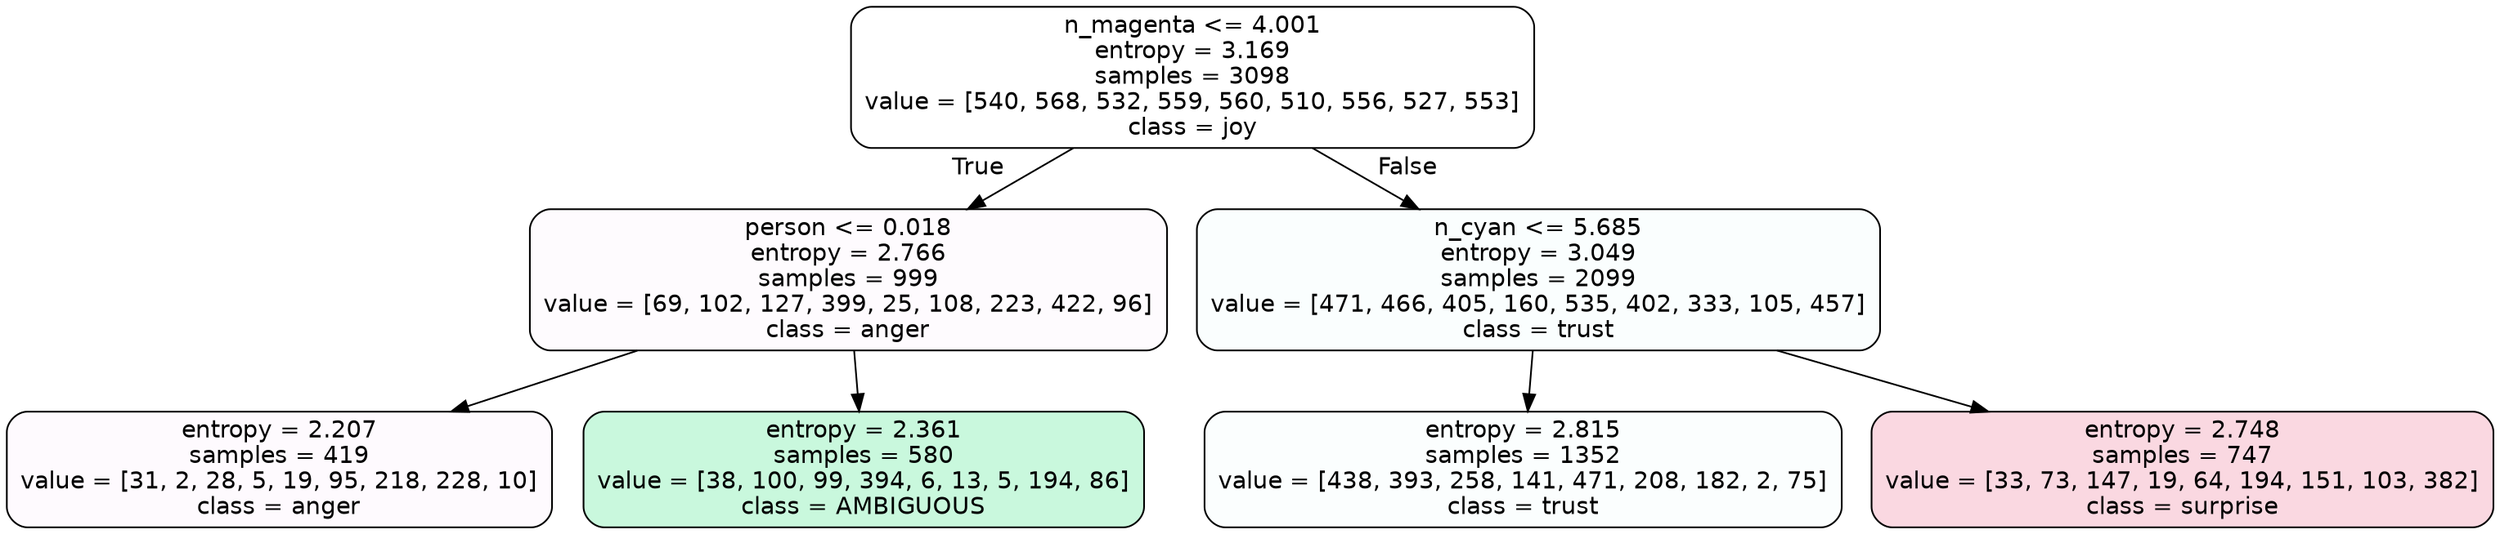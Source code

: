 digraph Tree {
node [shape=box, style="filled, rounded", color="black", fontname=helvetica] ;
edge [fontname=helvetica] ;
0 [label="n_magenta <= 4.001\nentropy = 3.169\nsamples = 3098\nvalue = [540, 568, 532, 559, 560, 510, 556, 527, 553]\nclass = joy", fillcolor="#d7e53900"] ;
1 [label="person <= 0.018\nentropy = 2.766\nsamples = 999\nvalue = [69, 102, 127, 399, 25, 108, 223, 422, 96]\nclass = anger", fillcolor="#e539d705"] ;
0 -> 1 [labeldistance=2.5, labelangle=45, headlabel="True"] ;
2 [label="entropy = 2.207\nsamples = 419\nvalue = [31, 2, 28, 5, 19, 95, 218, 228, 10]\nclass = anger", fillcolor="#e539d706"] ;
1 -> 2 ;
3 [label="entropy = 2.361\nsamples = 580\nvalue = [38, 100, 99, 394, 6, 13, 5, 194, 86]\nclass = AMBIGUOUS", fillcolor="#39e58145"] ;
1 -> 3 ;
4 [label="n_cyan <= 5.685\nentropy = 3.049\nsamples = 2099\nvalue = [471, 466, 405, 160, 535, 402, 333, 105, 457]\nclass = trust", fillcolor="#39d7e506"] ;
0 -> 4 [labeldistance=2.5, labelangle=-45, headlabel="False"] ;
5 [label="entropy = 2.815\nsamples = 1352\nvalue = [438, 393, 258, 141, 471, 208, 182, 2, 75]\nclass = trust", fillcolor="#39d7e505"] ;
4 -> 5 ;
6 [label="entropy = 2.748\nsamples = 747\nvalue = [33, 73, 147, 19, 64, 194, 151, 103, 382]\nclass = surprise", fillcolor="#e5396431"] ;
4 -> 6 ;
}